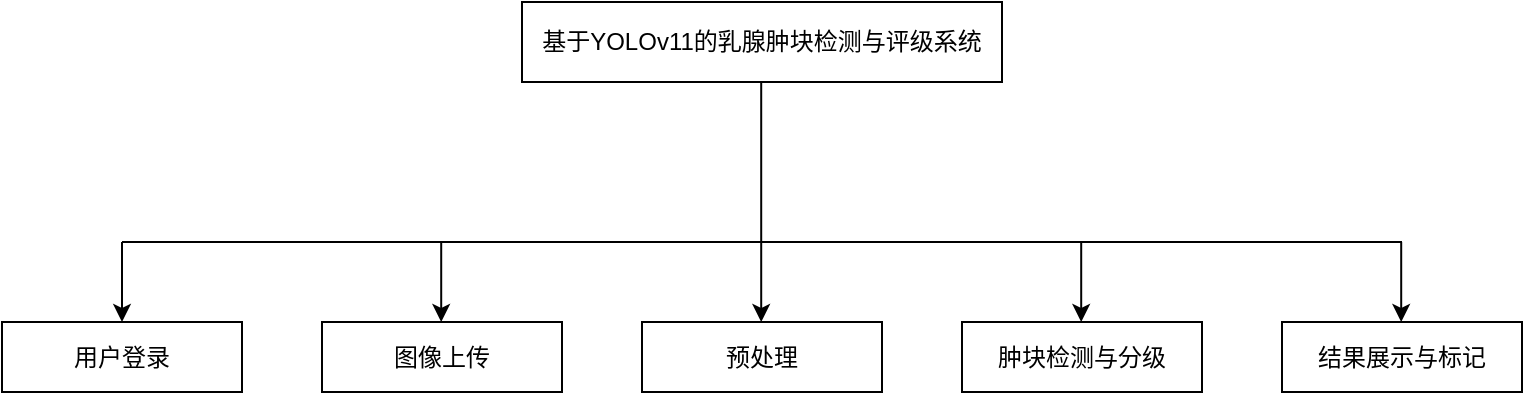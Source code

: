 <mxfile version="27.0.8">
  <diagram name="第 1 页" id="PmV5gp_YIV33nBAYPz4o">
    <mxGraphModel dx="1025" dy="526" grid="1" gridSize="10" guides="1" tooltips="1" connect="1" arrows="1" fold="1" page="1" pageScale="1" pageWidth="1654" pageHeight="2336" math="0" shadow="0">
      <root>
        <mxCell id="0" />
        <mxCell id="1" parent="0" />
        <mxCell id="XkWOckoOy1P9edUtYcZF-1" value="基于YOLOv11的乳腺肿块检测与评级系统" style="rounded=0;whiteSpace=wrap;html=1;" vertex="1" parent="1">
          <mxGeometry x="360" y="160" width="240" height="40" as="geometry" />
        </mxCell>
        <mxCell id="XkWOckoOy1P9edUtYcZF-2" value="" style="endArrow=none;html=1;rounded=0;" edge="1" parent="1">
          <mxGeometry width="50" height="50" relative="1" as="geometry">
            <mxPoint x="479.6" y="280" as="sourcePoint" />
            <mxPoint x="479.6" y="200" as="targetPoint" />
          </mxGeometry>
        </mxCell>
        <mxCell id="XkWOckoOy1P9edUtYcZF-3" value="" style="endArrow=none;html=1;rounded=0;" edge="1" parent="1">
          <mxGeometry width="50" height="50" relative="1" as="geometry">
            <mxPoint x="160" y="280" as="sourcePoint" />
            <mxPoint x="800" y="280" as="targetPoint" />
          </mxGeometry>
        </mxCell>
        <mxCell id="XkWOckoOy1P9edUtYcZF-4" value="" style="endArrow=classic;html=1;rounded=0;" edge="1" parent="1">
          <mxGeometry width="50" height="50" relative="1" as="geometry">
            <mxPoint x="160" y="280" as="sourcePoint" />
            <mxPoint x="160" y="320" as="targetPoint" />
          </mxGeometry>
        </mxCell>
        <mxCell id="XkWOckoOy1P9edUtYcZF-5" value="用户登录" style="rounded=0;whiteSpace=wrap;html=1;rotation=0;" vertex="1" parent="1">
          <mxGeometry x="100" y="320" width="120" height="35" as="geometry" />
        </mxCell>
        <mxCell id="XkWOckoOy1P9edUtYcZF-6" value="预处理" style="rounded=0;whiteSpace=wrap;html=1;rotation=0;" vertex="1" parent="1">
          <mxGeometry x="420" y="320" width="120" height="35" as="geometry" />
        </mxCell>
        <mxCell id="XkWOckoOy1P9edUtYcZF-7" value="图像上传" style="rounded=0;whiteSpace=wrap;html=1;rotation=0;" vertex="1" parent="1">
          <mxGeometry x="260" y="320" width="120" height="35" as="geometry" />
        </mxCell>
        <mxCell id="XkWOckoOy1P9edUtYcZF-8" value="肿块检测与分级" style="rounded=0;whiteSpace=wrap;html=1;rotation=0;" vertex="1" parent="1">
          <mxGeometry x="580" y="320" width="120" height="35" as="geometry" />
        </mxCell>
        <mxCell id="XkWOckoOy1P9edUtYcZF-9" value="结果展示与标记" style="rounded=0;whiteSpace=wrap;html=1;rotation=0;" vertex="1" parent="1">
          <mxGeometry x="740" y="320" width="120" height="35" as="geometry" />
        </mxCell>
        <mxCell id="XkWOckoOy1P9edUtYcZF-10" value="" style="endArrow=classic;html=1;rounded=0;" edge="1" parent="1">
          <mxGeometry width="50" height="50" relative="1" as="geometry">
            <mxPoint x="319.6" y="280" as="sourcePoint" />
            <mxPoint x="319.6" y="320" as="targetPoint" />
          </mxGeometry>
        </mxCell>
        <mxCell id="XkWOckoOy1P9edUtYcZF-11" value="" style="endArrow=classic;html=1;rounded=0;" edge="1" parent="1">
          <mxGeometry width="50" height="50" relative="1" as="geometry">
            <mxPoint x="479.6" y="280" as="sourcePoint" />
            <mxPoint x="479.6" y="320" as="targetPoint" />
          </mxGeometry>
        </mxCell>
        <mxCell id="XkWOckoOy1P9edUtYcZF-12" value="" style="endArrow=classic;html=1;rounded=0;" edge="1" parent="1">
          <mxGeometry width="50" height="50" relative="1" as="geometry">
            <mxPoint x="639.6" y="280" as="sourcePoint" />
            <mxPoint x="639.6" y="320" as="targetPoint" />
          </mxGeometry>
        </mxCell>
        <mxCell id="XkWOckoOy1P9edUtYcZF-13" value="" style="endArrow=classic;html=1;rounded=0;" edge="1" parent="1">
          <mxGeometry width="50" height="50" relative="1" as="geometry">
            <mxPoint x="799.6" y="280" as="sourcePoint" />
            <mxPoint x="799.6" y="320" as="targetPoint" />
          </mxGeometry>
        </mxCell>
      </root>
    </mxGraphModel>
  </diagram>
</mxfile>
